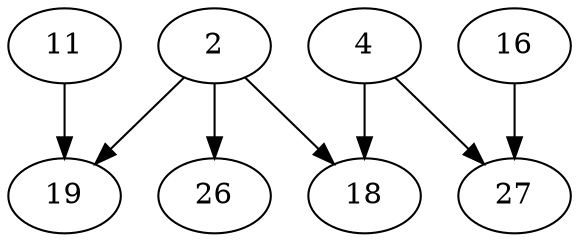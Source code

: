 digraph sample {
2 -> 18[color="black"];
2 -> 19[color="black"];
2 -> 26[color="black"];
4 -> 18[color="black"];
4 -> 27[color="black"];
11 -> 19[color="black"];
16 -> 27[color="black"];
}